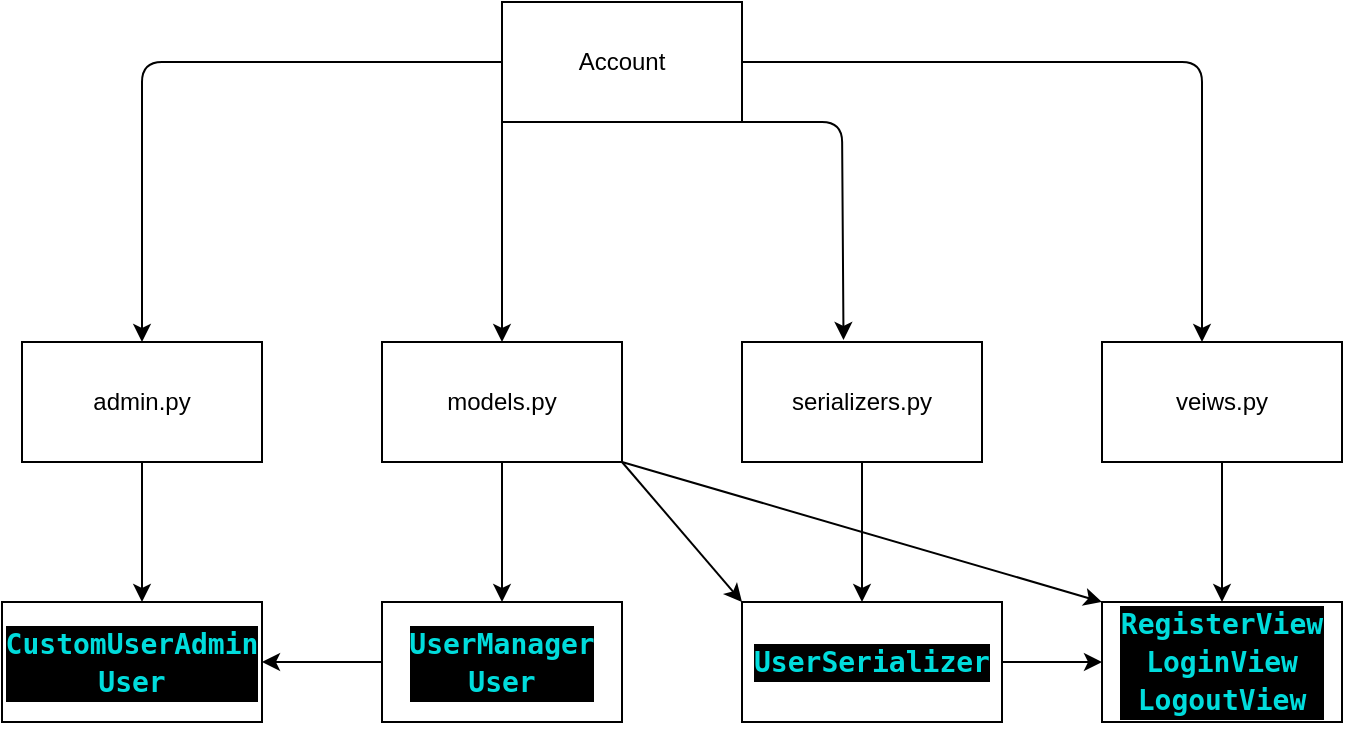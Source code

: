 <mxfile>
    <diagram id="lmpqV8OjHo5V-PXPLNSw" name="Page-1">
        <mxGraphModel dx="1062" dy="560" grid="1" gridSize="10" guides="1" tooltips="1" connect="1" arrows="1" fold="1" page="1" pageScale="1" pageWidth="850" pageHeight="1100" math="0" shadow="0">
            <root>
                <mxCell id="0"/>
                <mxCell id="1" parent="0"/>
                <mxCell id="3" style="edgeStyle=none;html=1;exitX=0;exitY=0.5;exitDx=0;exitDy=0;" edge="1" parent="1" source="2" target="4">
                    <mxGeometry relative="1" as="geometry">
                        <mxPoint x="200" y="270" as="targetPoint"/>
                        <Array as="points">
                            <mxPoint x="160" y="110"/>
                        </Array>
                    </mxGeometry>
                </mxCell>
                <mxCell id="5" style="edgeStyle=none;html=1;exitX=0;exitY=1;exitDx=0;exitDy=0;entryX=0.5;entryY=0;entryDx=0;entryDy=0;" edge="1" parent="1" source="2" target="6">
                    <mxGeometry relative="1" as="geometry">
                        <mxPoint x="340" y="260" as="targetPoint"/>
                    </mxGeometry>
                </mxCell>
                <mxCell id="8" style="edgeStyle=none;html=1;exitX=1;exitY=1;exitDx=0;exitDy=0;entryX=0.423;entryY=-0.017;entryDx=0;entryDy=0;entryPerimeter=0;" edge="1" parent="1" source="2" target="9">
                    <mxGeometry relative="1" as="geometry">
                        <mxPoint x="510" y="260" as="targetPoint"/>
                        <Array as="points">
                            <mxPoint x="510" y="140"/>
                        </Array>
                    </mxGeometry>
                </mxCell>
                <mxCell id="10" style="edgeStyle=none;html=1;exitX=1;exitY=0.5;exitDx=0;exitDy=0;" edge="1" parent="1" source="2">
                    <mxGeometry relative="1" as="geometry">
                        <mxPoint x="690" y="250" as="targetPoint"/>
                        <Array as="points">
                            <mxPoint x="690" y="110"/>
                        </Array>
                    </mxGeometry>
                </mxCell>
                <mxCell id="2" value="Account" style="whiteSpace=wrap;html=1;" vertex="1" parent="1">
                    <mxGeometry x="340" y="80" width="120" height="60" as="geometry"/>
                </mxCell>
                <mxCell id="15" style="edgeStyle=none;html=1;exitX=0.5;exitY=1;exitDx=0;exitDy=0;" edge="1" parent="1" source="4">
                    <mxGeometry relative="1" as="geometry">
                        <mxPoint x="160" y="380" as="targetPoint"/>
                    </mxGeometry>
                </mxCell>
                <mxCell id="4" value="admin.py" style="whiteSpace=wrap;html=1;" vertex="1" parent="1">
                    <mxGeometry x="100" y="250" width="120" height="60" as="geometry"/>
                </mxCell>
                <mxCell id="17" style="edgeStyle=none;html=1;exitX=0.5;exitY=1;exitDx=0;exitDy=0;" edge="1" parent="1" source="6">
                    <mxGeometry relative="1" as="geometry">
                        <mxPoint x="340" y="380" as="targetPoint"/>
                    </mxGeometry>
                </mxCell>
                <mxCell id="26" style="edgeStyle=none;html=1;exitX=1;exitY=1;exitDx=0;exitDy=0;entryX=0;entryY=0;entryDx=0;entryDy=0;" edge="1" parent="1" source="6" target="20">
                    <mxGeometry relative="1" as="geometry"/>
                </mxCell>
                <mxCell id="27" style="edgeStyle=none;html=1;exitX=1;exitY=1;exitDx=0;exitDy=0;entryX=0;entryY=0;entryDx=0;entryDy=0;" edge="1" parent="1" source="6" target="23">
                    <mxGeometry relative="1" as="geometry"/>
                </mxCell>
                <mxCell id="6" value="models.py" style="whiteSpace=wrap;html=1;" vertex="1" parent="1">
                    <mxGeometry x="280" y="250" width="120" height="60" as="geometry"/>
                </mxCell>
                <mxCell id="19" style="edgeStyle=none;html=1;exitX=0.5;exitY=1;exitDx=0;exitDy=0;" edge="1" parent="1" source="9">
                    <mxGeometry relative="1" as="geometry">
                        <mxPoint x="520" y="380" as="targetPoint"/>
                    </mxGeometry>
                </mxCell>
                <mxCell id="9" value="serializers.py&lt;br&gt;" style="whiteSpace=wrap;html=1;" vertex="1" parent="1">
                    <mxGeometry x="460" y="250" width="120" height="60" as="geometry"/>
                </mxCell>
                <mxCell id="22" style="edgeStyle=none;html=1;exitX=0.5;exitY=1;exitDx=0;exitDy=0;startArrow=none;" edge="1" parent="1" source="23">
                    <mxGeometry relative="1" as="geometry">
                        <mxPoint x="700" y="390" as="targetPoint"/>
                    </mxGeometry>
                </mxCell>
                <mxCell id="25" value="" style="edgeStyle=none;html=1;" edge="1" parent="1" source="11" target="23">
                    <mxGeometry relative="1" as="geometry"/>
                </mxCell>
                <mxCell id="11" value="veiws.py&lt;br&gt;" style="whiteSpace=wrap;html=1;" vertex="1" parent="1">
                    <mxGeometry x="640" y="250" width="120" height="60" as="geometry"/>
                </mxCell>
                <mxCell id="16" value="&lt;div style=&quot;background-color: rgb(0, 0, 0); font-family: &amp;quot;Droid Sans Mono&amp;quot;, &amp;quot;monospace&amp;quot;, monospace; font-size: 14px; line-height: 19px;&quot;&gt;&lt;div style=&quot;color: rgb(200, 200, 200); font-weight: normal;&quot;&gt;&lt;span style=&quot;color: #00dcdc;font-weight: bold;&quot;&gt;CustomUserAdmin&lt;/span&gt;&lt;/div&gt;&lt;div style=&quot;&quot;&gt;&lt;font color=&quot;#00dcdc&quot;&gt;&lt;b&gt;User&lt;/b&gt;&lt;/font&gt;&lt;/div&gt;&lt;/div&gt;" style="whiteSpace=wrap;html=1;" vertex="1" parent="1">
                    <mxGeometry x="90" y="380" width="130" height="60" as="geometry"/>
                </mxCell>
                <mxCell id="29" style="edgeStyle=none;html=1;exitX=0;exitY=0.5;exitDx=0;exitDy=0;entryX=1;entryY=0.5;entryDx=0;entryDy=0;" edge="1" parent="1" source="18" target="16">
                    <mxGeometry relative="1" as="geometry"/>
                </mxCell>
                <mxCell id="18" value="&lt;div style=&quot;color: rgb(200, 200, 200); background-color: rgb(0, 0, 0); font-family: &amp;quot;Droid Sans Mono&amp;quot;, &amp;quot;monospace&amp;quot;, monospace; font-size: 14px; line-height: 19px;&quot;&gt;&lt;span style=&quot;color: #00dcdc;font-weight: bold;&quot;&gt;UserManager&lt;/span&gt;&lt;/div&gt;&lt;div style=&quot;color: rgb(200, 200, 200); background-color: rgb(0, 0, 0); font-family: &amp;quot;Droid Sans Mono&amp;quot;, &amp;quot;monospace&amp;quot;, monospace; font-size: 14px; line-height: 19px;&quot;&gt;&lt;span style=&quot;color: #00dcdc;font-weight: bold;&quot;&gt;User&lt;/span&gt;&lt;/div&gt;" style="whiteSpace=wrap;html=1;" vertex="1" parent="1">
                    <mxGeometry x="280" y="380" width="120" height="60" as="geometry"/>
                </mxCell>
                <mxCell id="28" style="edgeStyle=none;html=1;exitX=1;exitY=0.5;exitDx=0;exitDy=0;entryX=0;entryY=0.5;entryDx=0;entryDy=0;" edge="1" parent="1" source="20" target="23">
                    <mxGeometry relative="1" as="geometry"/>
                </mxCell>
                <mxCell id="20" value="&lt;div style=&quot;color: rgb(200, 200, 200); background-color: rgb(0, 0, 0); font-family: &amp;quot;Droid Sans Mono&amp;quot;, &amp;quot;monospace&amp;quot;, monospace; font-size: 14px; line-height: 19px;&quot;&gt;&lt;span style=&quot;color: #00dcdc;font-weight: bold;&quot;&gt;UserSerializer&lt;/span&gt;&lt;/div&gt;" style="whiteSpace=wrap;html=1;" vertex="1" parent="1">
                    <mxGeometry x="460" y="380" width="130" height="60" as="geometry"/>
                </mxCell>
                <mxCell id="23" value="&lt;div style=&quot;color: rgb(200, 200, 200); background-color: rgb(0, 0, 0); font-family: &amp;quot;Droid Sans Mono&amp;quot;, &amp;quot;monospace&amp;quot;, monospace; font-weight: normal; font-size: 14px; line-height: 19px;&quot;&gt;&lt;div&gt;&lt;span style=&quot;color: #00dcdc;font-weight: bold;&quot;&gt;RegisterView&lt;/span&gt;&lt;/div&gt;&lt;div&gt;&lt;div style=&quot;line-height: 19px;&quot;&gt;&lt;span style=&quot;color: #00dcdc;font-weight: bold;&quot;&gt;LoginView&lt;/span&gt;&lt;/div&gt;&lt;/div&gt;&lt;div style=&quot;line-height: 19px;&quot;&gt;&lt;div style=&quot;line-height: 19px;&quot;&gt;&lt;span style=&quot;color: #00dcdc;font-weight: bold;&quot;&gt;LogoutView&lt;/span&gt;&lt;/div&gt;&lt;/div&gt;&lt;/div&gt;" style="whiteSpace=wrap;html=1;" vertex="1" parent="1">
                    <mxGeometry x="640" y="380" width="120" height="60" as="geometry"/>
                </mxCell>
            </root>
        </mxGraphModel>
    </diagram>
</mxfile>